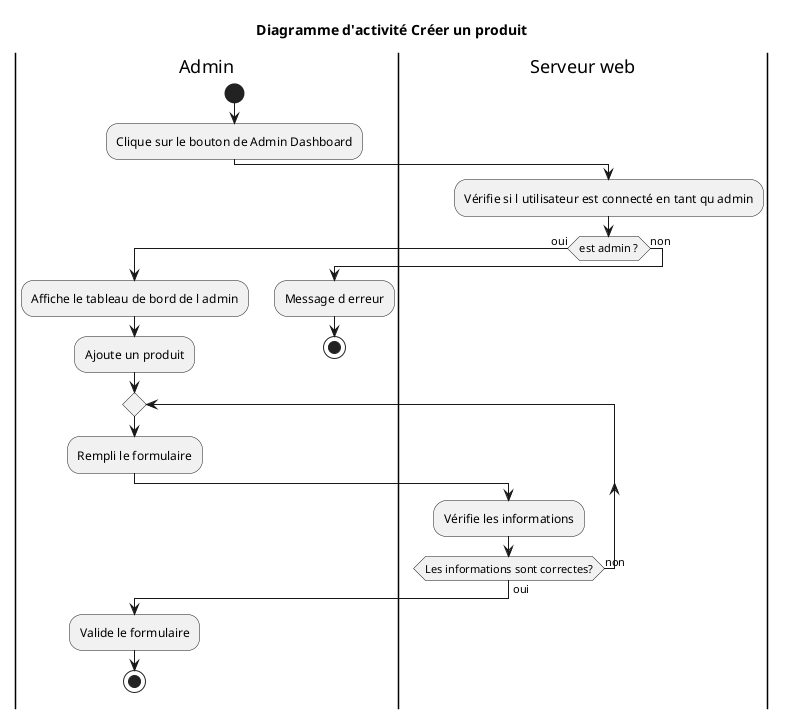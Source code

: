 @startuml
title Diagramme d'activité Créer un produit
|Admin|
start
:Clique sur le bouton de Admin Dashboard;
|Serveur web|
:Vérifie si l utilisateur est connecté en tant qu admin;
if (est admin ?) then (oui)
    |Admin|
    :Affiche le tableau de bord de l admin;
    :Ajoute un produit;
    repeat
        :Rempli le formulaire;
        |Serveur web|
        :Vérifie les informations;
    repeat while (Les informations sont correctes?) is (non) not (oui)
    |Admin|
    :Valide le formulaire;
    stop
else (non)
    |Admin|
    :Message d erreur;
    stop
endif
@enduml